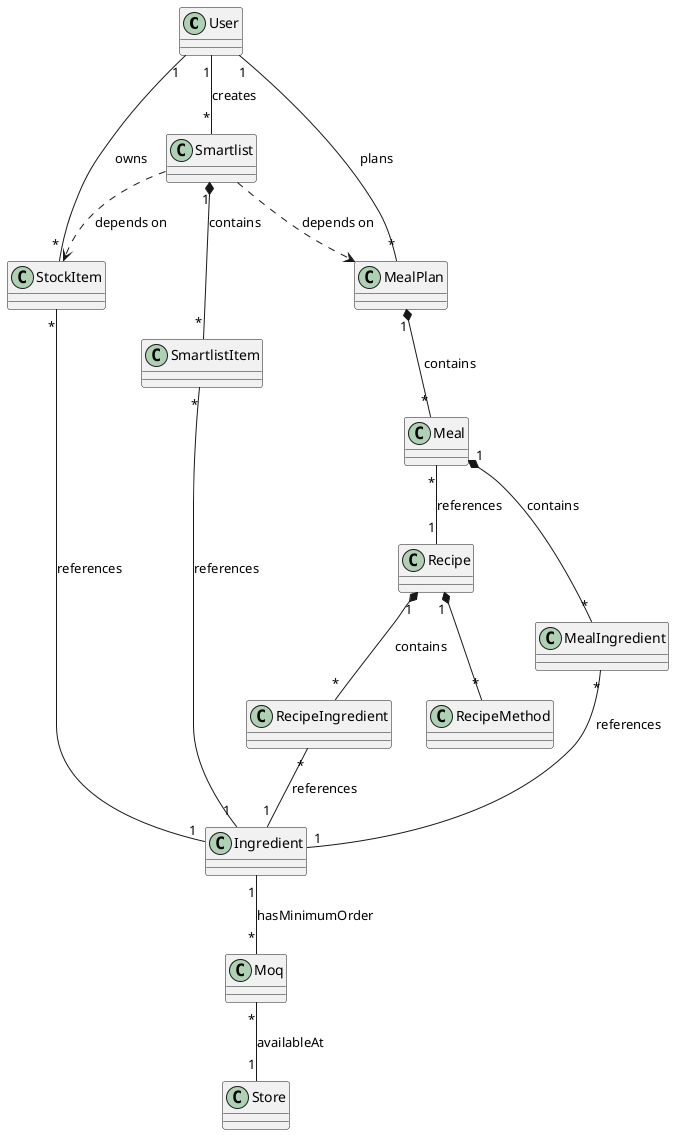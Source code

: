 @startuml

class User {
}

class Ingredient {
}

class RecipeIngredient {
}

class RecipeMethod {
}

class SmartlistItem {
}

class StockItem {
}

class Recipe {
}

class Smartlist {
}

class Meal {
}

class MealPlan {
}

class MealIngredient {
}

class Store {
}

class Moq {
}

User "1" -- "*" Smartlist : creates
User "1" -- "*" MealPlan : plans
User "1" -- "*" StockItem : owns

StockItem "*" -- "1" Ingredient : references

Smartlist "1" *-- "*" SmartlistItem : contains
SmartlistItem "*" -- "1" Ingredient : references

Recipe "1" *-- "*" RecipeIngredient : contains
RecipeIngredient "*" -- "1" Ingredient : references
Recipe "1" *-- "*" RecipeMethod

MealPlan "1"*--"*" Meal : contains
Meal "1" *-- "*" MealIngredient : contains
MealIngredient "*" -- "1" Ingredient : references
Meal "*" -- "1" Recipe : references
Ingredient "1" -- "*" Moq : hasMinimumOrder
Moq "*" -- "1" Store : availableAt

Smartlist ..> MealPlan : depends on
Smartlist ..> StockItem : depends on

@enduml
